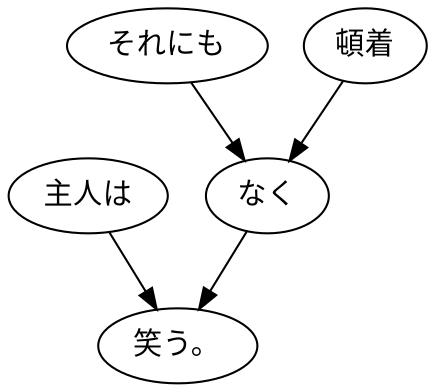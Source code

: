 digraph graph793 {
	node0 [label="主人は"];
	node1 [label="それにも"];
	node2 [label="頓着"];
	node3 [label="なく"];
	node4 [label="笑う。"];
	node0 -> node4;
	node1 -> node3;
	node2 -> node3;
	node3 -> node4;
}
